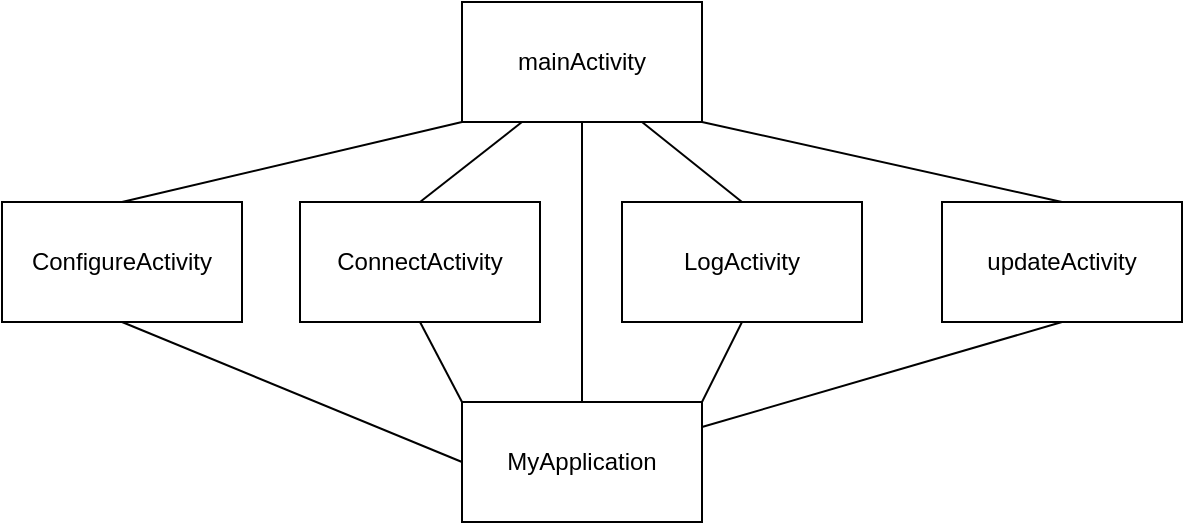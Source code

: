 <mxfile version="14.5.8" type="github" pages="2">
  <diagram id="8K6z5H78OqXmuU1ztPwv" name="第 1 页">
    <mxGraphModel dx="786" dy="546" grid="1" gridSize="10" guides="1" tooltips="1" connect="1" arrows="1" fold="1" page="1" pageScale="1" pageWidth="827" pageHeight="1169" math="0" shadow="0">
      <root>
        <mxCell id="0" />
        <mxCell id="1" parent="0" />
        <mxCell id="gYLiNBatJJrr5uO5_XyO-1" value="MyApplication" style="rounded=0;whiteSpace=wrap;html=1;" parent="1" vertex="1">
          <mxGeometry x="360" y="360" width="120" height="60" as="geometry" />
        </mxCell>
        <mxCell id="gYLiNBatJJrr5uO5_XyO-2" value="mainActivity" style="rounded=0;whiteSpace=wrap;html=1;" parent="1" vertex="1">
          <mxGeometry x="360" y="160" width="120" height="60" as="geometry" />
        </mxCell>
        <mxCell id="gYLiNBatJJrr5uO5_XyO-3" value="ConnectActivity" style="rounded=0;whiteSpace=wrap;html=1;" parent="1" vertex="1">
          <mxGeometry x="279" y="260" width="120" height="60" as="geometry" />
        </mxCell>
        <mxCell id="gYLiNBatJJrr5uO5_XyO-4" value="ConfigureActivity" style="rounded=0;whiteSpace=wrap;html=1;" parent="1" vertex="1">
          <mxGeometry x="130" y="260" width="120" height="60" as="geometry" />
        </mxCell>
        <mxCell id="gYLiNBatJJrr5uO5_XyO-5" value="LogActivity" style="rounded=0;whiteSpace=wrap;html=1;" parent="1" vertex="1">
          <mxGeometry x="440" y="260" width="120" height="60" as="geometry" />
        </mxCell>
        <mxCell id="gYLiNBatJJrr5uO5_XyO-6" value="updateActivity" style="rounded=0;whiteSpace=wrap;html=1;" parent="1" vertex="1">
          <mxGeometry x="600" y="260" width="120" height="60" as="geometry" />
        </mxCell>
        <mxCell id="gYLiNBatJJrr5uO5_XyO-7" value="" style="endArrow=none;html=1;entryX=0.5;entryY=0;entryDx=0;entryDy=0;exitX=0.25;exitY=1;exitDx=0;exitDy=0;" parent="1" source="gYLiNBatJJrr5uO5_XyO-2" target="gYLiNBatJJrr5uO5_XyO-3" edge="1">
          <mxGeometry width="50" height="50" relative="1" as="geometry">
            <mxPoint x="410" y="310" as="sourcePoint" />
            <mxPoint x="460" y="260" as="targetPoint" />
          </mxGeometry>
        </mxCell>
        <mxCell id="gYLiNBatJJrr5uO5_XyO-8" value="" style="endArrow=none;html=1;exitX=0.5;exitY=0;exitDx=0;exitDy=0;entryX=0;entryY=1;entryDx=0;entryDy=0;" parent="1" source="gYLiNBatJJrr5uO5_XyO-4" target="gYLiNBatJJrr5uO5_XyO-2" edge="1">
          <mxGeometry width="50" height="50" relative="1" as="geometry">
            <mxPoint x="190" y="250" as="sourcePoint" />
            <mxPoint x="240" y="200" as="targetPoint" />
          </mxGeometry>
        </mxCell>
        <mxCell id="gYLiNBatJJrr5uO5_XyO-9" value="" style="endArrow=none;html=1;exitX=0.5;exitY=0;exitDx=0;exitDy=0;entryX=0.75;entryY=1;entryDx=0;entryDy=0;" parent="1" source="gYLiNBatJJrr5uO5_XyO-5" target="gYLiNBatJJrr5uO5_XyO-2" edge="1">
          <mxGeometry width="50" height="50" relative="1" as="geometry">
            <mxPoint x="510" y="240" as="sourcePoint" />
            <mxPoint x="560" y="190" as="targetPoint" />
          </mxGeometry>
        </mxCell>
        <mxCell id="gYLiNBatJJrr5uO5_XyO-10" value="" style="endArrow=none;html=1;entryX=1;entryY=1;entryDx=0;entryDy=0;exitX=0.5;exitY=0;exitDx=0;exitDy=0;" parent="1" source="gYLiNBatJJrr5uO5_XyO-6" target="gYLiNBatJJrr5uO5_XyO-2" edge="1">
          <mxGeometry width="50" height="50" relative="1" as="geometry">
            <mxPoint x="540" y="220" as="sourcePoint" />
            <mxPoint x="590" y="170" as="targetPoint" />
          </mxGeometry>
        </mxCell>
        <mxCell id="gYLiNBatJJrr5uO5_XyO-11" value="" style="endArrow=none;html=1;exitX=0.5;exitY=1;exitDx=0;exitDy=0;entryX=0;entryY=0.5;entryDx=0;entryDy=0;" parent="1" source="gYLiNBatJJrr5uO5_XyO-4" target="gYLiNBatJJrr5uO5_XyO-1" edge="1">
          <mxGeometry width="50" height="50" relative="1" as="geometry">
            <mxPoint x="220" y="430" as="sourcePoint" />
            <mxPoint x="270" y="380" as="targetPoint" />
          </mxGeometry>
        </mxCell>
        <mxCell id="gYLiNBatJJrr5uO5_XyO-12" value="" style="endArrow=none;html=1;entryX=0.5;entryY=1;entryDx=0;entryDy=0;exitX=0;exitY=0;exitDx=0;exitDy=0;" parent="1" source="gYLiNBatJJrr5uO5_XyO-1" target="gYLiNBatJJrr5uO5_XyO-3" edge="1">
          <mxGeometry width="50" height="50" relative="1" as="geometry">
            <mxPoint x="200" y="470" as="sourcePoint" />
            <mxPoint x="250" y="420" as="targetPoint" />
          </mxGeometry>
        </mxCell>
        <mxCell id="gYLiNBatJJrr5uO5_XyO-13" value="" style="endArrow=none;html=1;exitX=1;exitY=0;exitDx=0;exitDy=0;" parent="1" source="gYLiNBatJJrr5uO5_XyO-1" edge="1">
          <mxGeometry width="50" height="50" relative="1" as="geometry">
            <mxPoint x="450" y="370" as="sourcePoint" />
            <mxPoint x="500" y="320" as="targetPoint" />
          </mxGeometry>
        </mxCell>
        <mxCell id="gYLiNBatJJrr5uO5_XyO-14" value="" style="endArrow=none;html=1;entryX=0.5;entryY=1;entryDx=0;entryDy=0;" parent="1" source="gYLiNBatJJrr5uO5_XyO-1" target="gYLiNBatJJrr5uO5_XyO-6" edge="1">
          <mxGeometry width="50" height="50" relative="1" as="geometry">
            <mxPoint x="480" y="440" as="sourcePoint" />
            <mxPoint x="550.711" y="390" as="targetPoint" />
          </mxGeometry>
        </mxCell>
        <mxCell id="gYLiNBatJJrr5uO5_XyO-15" value="" style="endArrow=none;html=1;entryX=0.5;entryY=1;entryDx=0;entryDy=0;exitX=0.5;exitY=0;exitDx=0;exitDy=0;" parent="1" source="gYLiNBatJJrr5uO5_XyO-1" target="gYLiNBatJJrr5uO5_XyO-2" edge="1">
          <mxGeometry width="50" height="50" relative="1" as="geometry">
            <mxPoint x="400" y="320" as="sourcePoint" />
            <mxPoint x="450" y="270" as="targetPoint" />
          </mxGeometry>
        </mxCell>
      </root>
    </mxGraphModel>
  </diagram>
  <diagram id="WiUe0T296zthqbJC7YjO" name="第 2 页">
    <mxGraphModel dx="786" dy="546" grid="0" gridSize="10" guides="1" tooltips="1" connect="1" arrows="1" fold="1" page="1" pageScale="1" pageWidth="827" pageHeight="1169" math="0" shadow="0">
      <root>
        <mxCell id="rVfW8Dcozd1mrcot6ozj-0" />
        <mxCell id="rVfW8Dcozd1mrcot6ozj-1" parent="rVfW8Dcozd1mrcot6ozj-0" />
        <mxCell id="rVfW8Dcozd1mrcot6ozj-2" value="App主体" style="rounded=0;whiteSpace=wrap;html=1;" vertex="1" parent="rVfW8Dcozd1mrcot6ozj-1">
          <mxGeometry x="354" y="320" width="120" height="60" as="geometry" />
        </mxCell>
        <mxCell id="rVfW8Dcozd1mrcot6ozj-3" value="talnetUtils" style="shape=process;whiteSpace=wrap;html=1;backgroundOutline=1;" vertex="1" parent="rVfW8Dcozd1mrcot6ozj-1">
          <mxGeometry x="310" y="230" width="80" height="50" as="geometry" />
        </mxCell>
        <mxCell id="rVfW8Dcozd1mrcot6ozj-4" value="tftpUtils" style="shape=process;whiteSpace=wrap;html=1;backgroundOutline=1;" vertex="1" parent="rVfW8Dcozd1mrcot6ozj-1">
          <mxGeometry x="430" y="230" width="80" height="50" as="geometry" />
        </mxCell>
        <mxCell id="rVfW8Dcozd1mrcot6ozj-5" value="调测设备" style="rounded=0;whiteSpace=wrap;html=1;" vertex="1" parent="rVfW8Dcozd1mrcot6ozj-1">
          <mxGeometry x="350" y="120" width="120" height="60" as="geometry" />
        </mxCell>
        <mxCell id="rVfW8Dcozd1mrcot6ozj-6" value="" style="endArrow=classic;html=1;entryX=0.5;entryY=1;entryDx=0;entryDy=0;exitX=0.25;exitY=0;exitDx=0;exitDy=0;" edge="1" parent="rVfW8Dcozd1mrcot6ozj-1" source="rVfW8Dcozd1mrcot6ozj-2" target="rVfW8Dcozd1mrcot6ozj-3">
          <mxGeometry width="50" height="50" relative="1" as="geometry">
            <mxPoint x="370" y="340" as="sourcePoint" />
            <mxPoint x="420" y="290" as="targetPoint" />
          </mxGeometry>
        </mxCell>
        <mxCell id="rVfW8Dcozd1mrcot6ozj-7" value="" style="endArrow=classic;html=1;exitX=0.25;exitY=1;exitDx=0;exitDy=0;entryX=0.125;entryY=0;entryDx=0;entryDy=0;entryPerimeter=0;" edge="1" parent="rVfW8Dcozd1mrcot6ozj-1" source="rVfW8Dcozd1mrcot6ozj-3" target="rVfW8Dcozd1mrcot6ozj-2">
          <mxGeometry width="50" height="50" relative="1" as="geometry">
            <mxPoint x="300" y="350" as="sourcePoint" />
            <mxPoint x="350" y="300" as="targetPoint" />
          </mxGeometry>
        </mxCell>
        <mxCell id="rVfW8Dcozd1mrcot6ozj-8" value="" style="endArrow=classic;html=1;entryX=0.5;entryY=1;entryDx=0;entryDy=0;exitX=0.75;exitY=0;exitDx=0;exitDy=0;" edge="1" parent="rVfW8Dcozd1mrcot6ozj-1" source="rVfW8Dcozd1mrcot6ozj-2" target="rVfW8Dcozd1mrcot6ozj-4">
          <mxGeometry width="50" height="50" relative="1" as="geometry">
            <mxPoint x="420" y="340" as="sourcePoint" />
            <mxPoint x="470" y="290" as="targetPoint" />
          </mxGeometry>
        </mxCell>
        <mxCell id="rVfW8Dcozd1mrcot6ozj-9" value="" style="endArrow=classic;html=1;exitX=0.75;exitY=1;exitDx=0;exitDy=0;entryX=0.883;entryY=0;entryDx=0;entryDy=0;entryPerimeter=0;" edge="1" parent="rVfW8Dcozd1mrcot6ozj-1" source="rVfW8Dcozd1mrcot6ozj-4" target="rVfW8Dcozd1mrcot6ozj-2">
          <mxGeometry width="50" height="50" relative="1" as="geometry">
            <mxPoint x="520" y="340" as="sourcePoint" />
            <mxPoint x="570" y="290" as="targetPoint" />
          </mxGeometry>
        </mxCell>
        <mxCell id="rVfW8Dcozd1mrcot6ozj-10" value="" style="endArrow=classic;html=1;exitX=0.5;exitY=1;exitDx=0;exitDy=0;entryX=0.5;entryY=0;entryDx=0;entryDy=0;" edge="1" parent="rVfW8Dcozd1mrcot6ozj-1" source="rVfW8Dcozd1mrcot6ozj-5" target="rVfW8Dcozd1mrcot6ozj-3">
          <mxGeometry width="50" height="50" relative="1" as="geometry">
            <mxPoint x="340" y="240" as="sourcePoint" />
            <mxPoint x="390" y="190" as="targetPoint" />
          </mxGeometry>
        </mxCell>
        <mxCell id="rVfW8Dcozd1mrcot6ozj-11" value="" style="endArrow=classic;html=1;entryX=0.5;entryY=0;entryDx=0;entryDy=0;" edge="1" parent="rVfW8Dcozd1mrcot6ozj-1" target="rVfW8Dcozd1mrcot6ozj-4">
          <mxGeometry width="50" height="50" relative="1" as="geometry">
            <mxPoint x="410" y="180" as="sourcePoint" />
            <mxPoint x="480" y="190" as="targetPoint" />
            <Array as="points" />
          </mxGeometry>
        </mxCell>
        <mxCell id="rVfW8Dcozd1mrcot6ozj-12" value="" style="endArrow=classic;html=1;exitX=0.338;exitY=0;exitDx=0;exitDy=0;exitPerimeter=0;entryX=0.4;entryY=0.983;entryDx=0;entryDy=0;entryPerimeter=0;" edge="1" parent="rVfW8Dcozd1mrcot6ozj-1" source="rVfW8Dcozd1mrcot6ozj-3" target="rVfW8Dcozd1mrcot6ozj-5">
          <mxGeometry width="50" height="50" relative="1" as="geometry">
            <mxPoint x="250" y="240" as="sourcePoint" />
            <mxPoint x="300" y="190" as="targetPoint" />
          </mxGeometry>
        </mxCell>
        <mxCell id="rVfW8Dcozd1mrcot6ozj-13" value="" style="endArrow=classic;html=1;exitX=0.65;exitY=0;exitDx=0;exitDy=0;exitPerimeter=0;" edge="1" parent="rVfW8Dcozd1mrcot6ozj-1" source="rVfW8Dcozd1mrcot6ozj-4">
          <mxGeometry width="50" height="50" relative="1" as="geometry">
            <mxPoint x="510" y="230" as="sourcePoint" />
            <mxPoint x="422" y="182" as="targetPoint" />
          </mxGeometry>
        </mxCell>
      </root>
    </mxGraphModel>
  </diagram>
</mxfile>
